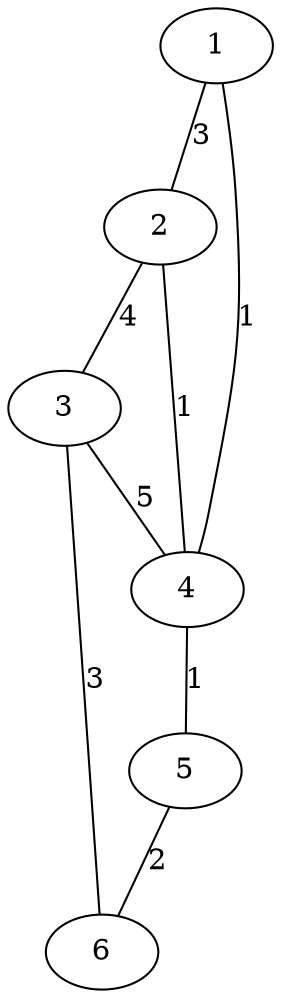graph {
1 -- 2[label=3];
2 -- 3[label=4];
3 -- 4[label=5];
4 -- 5[label=1];
5 -- 6[label=2];
1 -- 4[label=1];
2 -- 4[label=1];
3 -- 6[label=3];
}